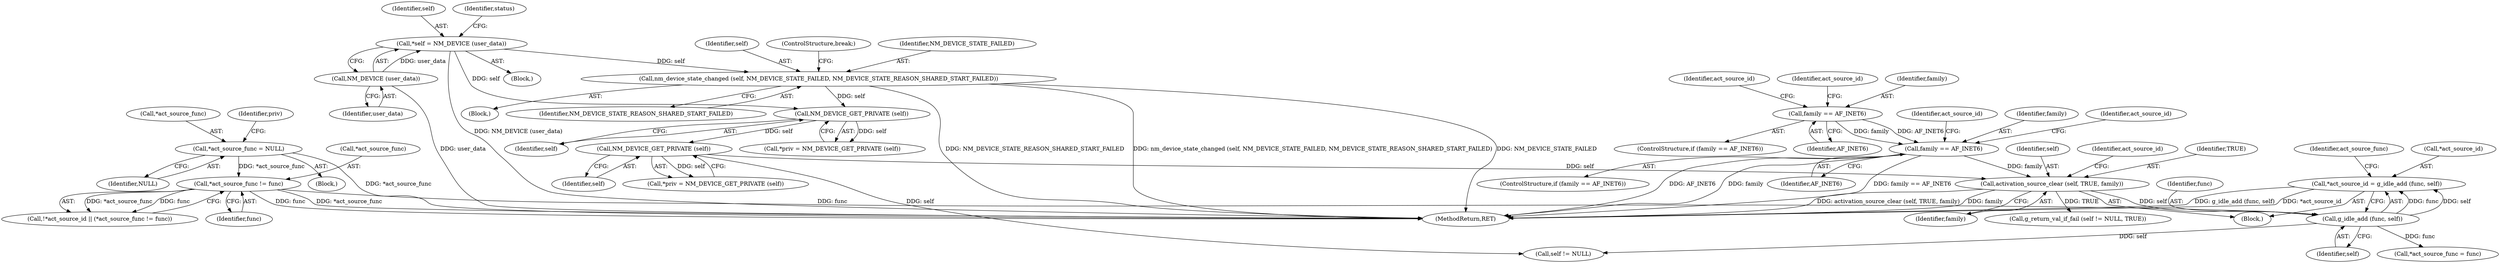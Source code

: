 digraph "0_NetworkManager_d5fc88e573fa58b93034b04d35a2454f5d28cad9@pointer" {
"1003486" [label="(Call,*act_source_id = g_idle_add (func, self))"];
"1003489" [label="(Call,g_idle_add (func, self))"];
"1003477" [label="(Call,*act_source_func != func)"];
"1003423" [label="(Call,*act_source_func = NULL)"];
"1003482" [label="(Call,activation_source_clear (self, TRUE, family))"];
"1003431" [label="(Call,NM_DEVICE_GET_PRIVATE (self))"];
"1003375" [label="(Call,NM_DEVICE_GET_PRIVATE (self))"];
"1003364" [label="(Call,nm_device_state_changed (self, NM_DEVICE_STATE_FAILED, NM_DEVICE_STATE_REASON_SHARED_START_FAILED))"];
"1003356" [label="(Call,*self = NM_DEVICE (user_data))"];
"1003358" [label="(Call,NM_DEVICE (user_data))"];
"1003436" [label="(Call,family == AF_INET6)"];
"1003380" [label="(Call,family == AF_INET6)"];
"1003357" [label="(Identifier,self)"];
"1003486" [label="(Call,*act_source_id = g_idle_add (func, self))"];
"1003423" [label="(Call,*act_source_func = NULL)"];
"1003358" [label="(Call,NM_DEVICE (user_data))"];
"1003490" [label="(Identifier,func)"];
"1003485" [label="(Identifier,family)"];
"1003354" [label="(Block,)"];
"1003438" [label="(Identifier,AF_INET6)"];
"1003494" [label="(Identifier,act_source_func)"];
"1003473" [label="(Call,!*act_source_id || (*act_source_func != func))"];
"1003435" [label="(ControlStructure,if (family == AF_INET6))"];
"1003380" [label="(Call,family == AF_INET6)"];
"1003399" [label="(Identifier,act_source_id)"];
"1003477" [label="(Call,*act_source_func != func)"];
"1003483" [label="(Identifier,self)"];
"1003382" [label="(Identifier,AF_INET6)"];
"1003480" [label="(Identifier,func)"];
"1003365" [label="(Identifier,self)"];
"1003491" [label="(Identifier,self)"];
"1003487" [label="(Call,*act_source_id)"];
"1003362" [label="(Block,)"];
"1003503" [label="(Call,self != NULL)"];
"1003364" [label="(Call,nm_device_state_changed (self, NM_DEVICE_STATE_FAILED, NM_DEVICE_STATE_REASON_SHARED_START_FAILED))"];
"1003367" [label="(Identifier,NM_DEVICE_STATE_REASON_SHARED_START_FAILED)"];
"1003455" [label="(Identifier,act_source_id)"];
"1003424" [label="(Call,*act_source_func)"];
"1003437" [label="(Identifier,family)"];
"1003488" [label="(Identifier,act_source_id)"];
"1003373" [label="(Call,*priv = NM_DEVICE_GET_PRIVATE (self))"];
"1003379" [label="(ControlStructure,if (family == AF_INET6))"];
"1003478" [label="(Call,*act_source_func)"];
"1003441" [label="(Identifier,act_source_id)"];
"1003484" [label="(Identifier,TRUE)"];
"1003356" [label="(Call,*self = NM_DEVICE (user_data))"];
"1003502" [label="(Call,g_return_val_if_fail (self != NULL, TRUE))"];
"1003436" [label="(Call,family == AF_INET6)"];
"1003385" [label="(Identifier,act_source_id)"];
"1003376" [label="(Identifier,self)"];
"1003489" [label="(Call,g_idle_add (func, self))"];
"1003432" [label="(Identifier,self)"];
"1003481" [label="(Block,)"];
"1003426" [label="(Identifier,NULL)"];
"1003368" [label="(ControlStructure,break;)"];
"1003431" [label="(Call,NM_DEVICE_GET_PRIVATE (self))"];
"1003413" [label="(Block,)"];
"1003375" [label="(Call,NM_DEVICE_GET_PRIVATE (self))"];
"1003361" [label="(Identifier,status)"];
"1003492" [label="(Call,*act_source_func = func)"];
"1003429" [label="(Call,*priv = NM_DEVICE_GET_PRIVATE (self))"];
"1007368" [label="(MethodReturn,RET)"];
"1003359" [label="(Identifier,user_data)"];
"1003381" [label="(Identifier,family)"];
"1003430" [label="(Identifier,priv)"];
"1003482" [label="(Call,activation_source_clear (self, TRUE, family))"];
"1003366" [label="(Identifier,NM_DEVICE_STATE_FAILED)"];
"1003486" -> "1003481"  [label="AST: "];
"1003486" -> "1003489"  [label="CFG: "];
"1003487" -> "1003486"  [label="AST: "];
"1003489" -> "1003486"  [label="AST: "];
"1003494" -> "1003486"  [label="CFG: "];
"1003486" -> "1007368"  [label="DDG: g_idle_add (func, self)"];
"1003486" -> "1007368"  [label="DDG: *act_source_id"];
"1003489" -> "1003486"  [label="DDG: func"];
"1003489" -> "1003486"  [label="DDG: self"];
"1003489" -> "1003491"  [label="CFG: "];
"1003490" -> "1003489"  [label="AST: "];
"1003491" -> "1003489"  [label="AST: "];
"1003477" -> "1003489"  [label="DDG: func"];
"1003482" -> "1003489"  [label="DDG: self"];
"1003489" -> "1003492"  [label="DDG: func"];
"1003489" -> "1003503"  [label="DDG: self"];
"1003477" -> "1003473"  [label="AST: "];
"1003477" -> "1003480"  [label="CFG: "];
"1003478" -> "1003477"  [label="AST: "];
"1003480" -> "1003477"  [label="AST: "];
"1003473" -> "1003477"  [label="CFG: "];
"1003477" -> "1007368"  [label="DDG: *act_source_func"];
"1003477" -> "1007368"  [label="DDG: func"];
"1003477" -> "1003473"  [label="DDG: *act_source_func"];
"1003477" -> "1003473"  [label="DDG: func"];
"1003423" -> "1003477"  [label="DDG: *act_source_func"];
"1003423" -> "1003413"  [label="AST: "];
"1003423" -> "1003426"  [label="CFG: "];
"1003424" -> "1003423"  [label="AST: "];
"1003426" -> "1003423"  [label="AST: "];
"1003430" -> "1003423"  [label="CFG: "];
"1003423" -> "1007368"  [label="DDG: *act_source_func"];
"1003482" -> "1003481"  [label="AST: "];
"1003482" -> "1003485"  [label="CFG: "];
"1003483" -> "1003482"  [label="AST: "];
"1003484" -> "1003482"  [label="AST: "];
"1003485" -> "1003482"  [label="AST: "];
"1003488" -> "1003482"  [label="CFG: "];
"1003482" -> "1007368"  [label="DDG: activation_source_clear (self, TRUE, family)"];
"1003482" -> "1007368"  [label="DDG: family"];
"1003431" -> "1003482"  [label="DDG: self"];
"1003436" -> "1003482"  [label="DDG: family"];
"1003482" -> "1003502"  [label="DDG: TRUE"];
"1003431" -> "1003429"  [label="AST: "];
"1003431" -> "1003432"  [label="CFG: "];
"1003432" -> "1003431"  [label="AST: "];
"1003429" -> "1003431"  [label="CFG: "];
"1003431" -> "1003429"  [label="DDG: self"];
"1003375" -> "1003431"  [label="DDG: self"];
"1003431" -> "1003503"  [label="DDG: self"];
"1003375" -> "1003373"  [label="AST: "];
"1003375" -> "1003376"  [label="CFG: "];
"1003376" -> "1003375"  [label="AST: "];
"1003373" -> "1003375"  [label="CFG: "];
"1003375" -> "1003373"  [label="DDG: self"];
"1003364" -> "1003375"  [label="DDG: self"];
"1003356" -> "1003375"  [label="DDG: self"];
"1003364" -> "1003362"  [label="AST: "];
"1003364" -> "1003367"  [label="CFG: "];
"1003365" -> "1003364"  [label="AST: "];
"1003366" -> "1003364"  [label="AST: "];
"1003367" -> "1003364"  [label="AST: "];
"1003368" -> "1003364"  [label="CFG: "];
"1003364" -> "1007368"  [label="DDG: NM_DEVICE_STATE_REASON_SHARED_START_FAILED"];
"1003364" -> "1007368"  [label="DDG: nm_device_state_changed (self, NM_DEVICE_STATE_FAILED, NM_DEVICE_STATE_REASON_SHARED_START_FAILED)"];
"1003364" -> "1007368"  [label="DDG: NM_DEVICE_STATE_FAILED"];
"1003356" -> "1003364"  [label="DDG: self"];
"1003356" -> "1003354"  [label="AST: "];
"1003356" -> "1003358"  [label="CFG: "];
"1003357" -> "1003356"  [label="AST: "];
"1003358" -> "1003356"  [label="AST: "];
"1003361" -> "1003356"  [label="CFG: "];
"1003356" -> "1007368"  [label="DDG: NM_DEVICE (user_data)"];
"1003358" -> "1003356"  [label="DDG: user_data"];
"1003358" -> "1003359"  [label="CFG: "];
"1003359" -> "1003358"  [label="AST: "];
"1003358" -> "1007368"  [label="DDG: user_data"];
"1003436" -> "1003435"  [label="AST: "];
"1003436" -> "1003438"  [label="CFG: "];
"1003437" -> "1003436"  [label="AST: "];
"1003438" -> "1003436"  [label="AST: "];
"1003441" -> "1003436"  [label="CFG: "];
"1003455" -> "1003436"  [label="CFG: "];
"1003436" -> "1007368"  [label="DDG: AF_INET6"];
"1003436" -> "1007368"  [label="DDG: family"];
"1003436" -> "1007368"  [label="DDG: family == AF_INET6"];
"1003380" -> "1003436"  [label="DDG: family"];
"1003380" -> "1003436"  [label="DDG: AF_INET6"];
"1003380" -> "1003379"  [label="AST: "];
"1003380" -> "1003382"  [label="CFG: "];
"1003381" -> "1003380"  [label="AST: "];
"1003382" -> "1003380"  [label="AST: "];
"1003385" -> "1003380"  [label="CFG: "];
"1003399" -> "1003380"  [label="CFG: "];
}
